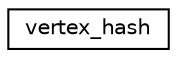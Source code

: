 digraph "Graphical Class Hierarchy"
{
  edge [fontname="Helvetica",fontsize="10",labelfontname="Helvetica",labelfontsize="10"];
  node [fontname="Helvetica",fontsize="10",shape=record];
  rankdir="LR";
  Node0 [label="vertex_hash",height=0.2,width=0.4,color="black", fillcolor="white", style="filled",URL="$structvertex__hash.html",tooltip="Redefinition of the default hash and equal function for the Vertex class. "];
}
